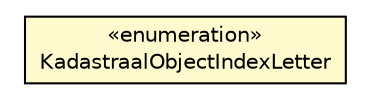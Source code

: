 #!/usr/local/bin/dot
#
# Class diagram 
# Generated by UMLGraph version R5_6-24-gf6e263 (http://www.umlgraph.org/)
#

digraph G {
	edge [fontname="Helvetica",fontsize=10,labelfontname="Helvetica",labelfontsize=10];
	node [fontname="Helvetica",fontsize=10,shape=plaintext];
	nodesep=0.25;
	ranksep=0.5;
	// nl.egem.stuf.sector.bg._0204.KadastraalObjectIndexLetter
	c101418 [label=<<table title="nl.egem.stuf.sector.bg._0204.KadastraalObjectIndexLetter" border="0" cellborder="1" cellspacing="0" cellpadding="2" port="p" bgcolor="lemonChiffon" href="./KadastraalObjectIndexLetter.html">
		<tr><td><table border="0" cellspacing="0" cellpadding="1">
<tr><td align="center" balign="center"> &#171;enumeration&#187; </td></tr>
<tr><td align="center" balign="center"> KadastraalObjectIndexLetter </td></tr>
		</table></td></tr>
		</table>>, URL="./KadastraalObjectIndexLetter.html", fontname="Helvetica", fontcolor="black", fontsize=10.0];
}

